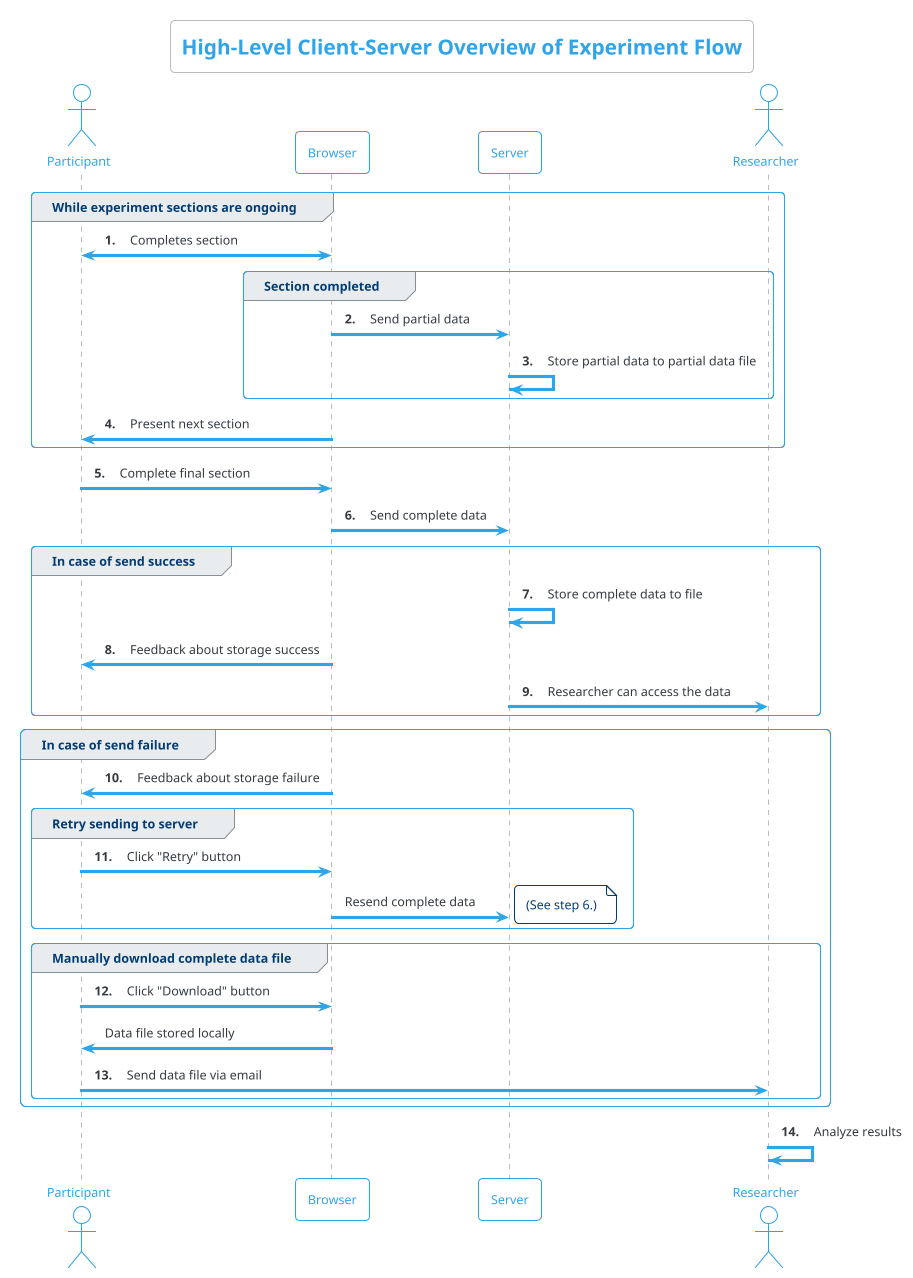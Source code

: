 @startuml exp_sequence
'!theme cerulean-outline plain
!theme cerulean-outline
skinparam backgroundColor white
title High-Level Client-Server Overview of Experiment Flow
autonumber "<b>0."
actor "Participant" as P
participant "Browser" as B
participant "Server" as S
actor "Researcher" as E
'
'E -> P : Send URL
'P -> B : Visit URL
'B <-> S : Retrieve website
'B -> P : Display website
group While experiment sections are ongoing
    P <-> B : Completes section
    group Section completed
        B -> S : Send partial data
        S -> S : Store partial data to partial data file
    end
    B -> P : Present next section
end
P -> B : Complete final section
B -> S : Send complete data
group In case of send success
S -> S : Store complete data to file
B -> P : Feedback about storage success
S -> E : Researcher can access the data
end 
group In case of send failure
    B -> P : Feedback about storage failure
    group Retry sending to server
        B <- P : Click "Retry" button

        autonumber stop
        B -> S : Resend complete data
        note right
            (See step 6.)
        end note
        autonumber resume
    end
    group Manually download complete data file 
        B <- P : Click "Download" button
        autonumber stop
        B -> P : Data file stored locally
        autonumber resume
        P -> E : Send data file via email
    end
end
E -> E : Analyze results
@enduml